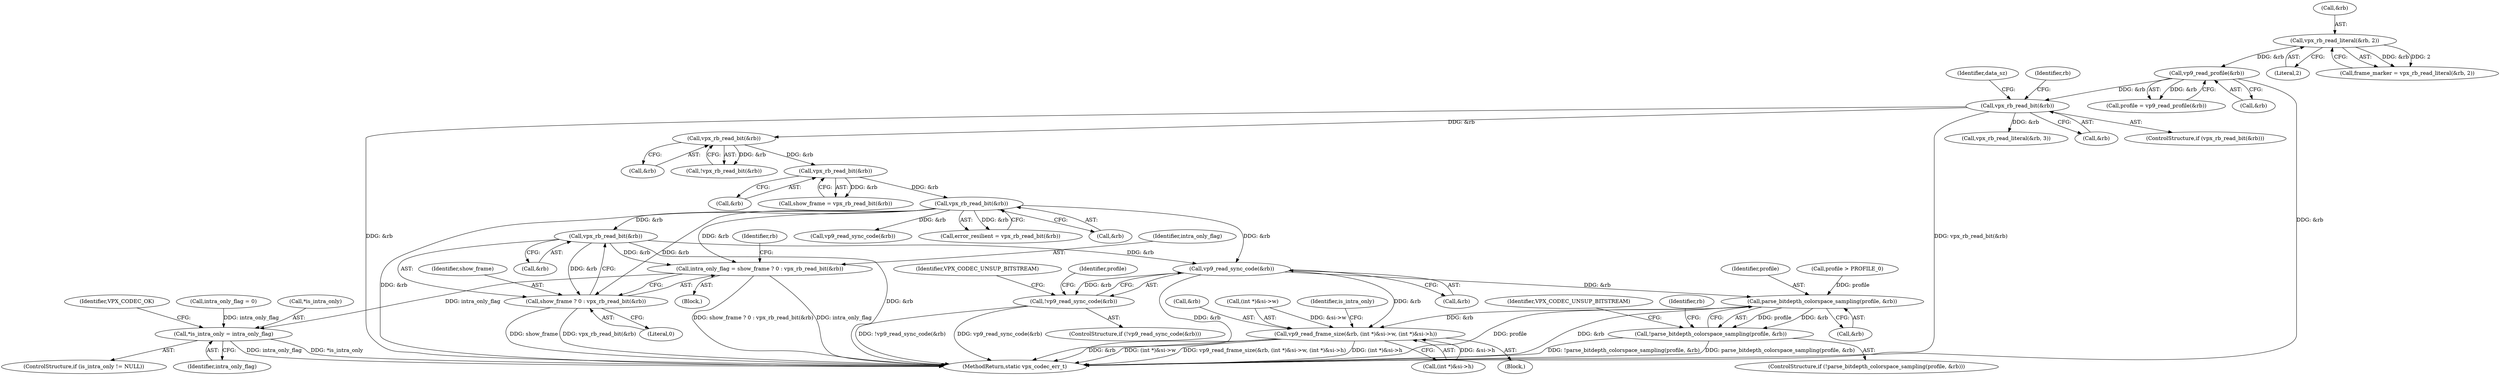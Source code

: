 digraph "0_Android_4974dcbd0289a2530df2ee2a25b5f92775df80da@API" {
"1000278" [label="(Call,vpx_rb_read_bit(&rb))"];
"1000233" [label="(Call,vpx_rb_read_bit(&rb))"];
"1000228" [label="(Call,vpx_rb_read_bit(&rb))"];
"1000223" [label="(Call,vpx_rb_read_bit(&rb))"];
"1000202" [label="(Call,vpx_rb_read_bit(&rb))"];
"1000172" [label="(Call,vp9_read_profile(&rb))"];
"1000165" [label="(Call,vpx_rb_read_literal(&rb, 2))"];
"1000273" [label="(Call,intra_only_flag = show_frame ? 0 : vpx_rb_read_bit(&rb))"];
"1000336" [label="(Call,*is_intra_only = intra_only_flag)"];
"1000275" [label="(Call,show_frame ? 0 : vpx_rb_read_bit(&rb))"];
"1000294" [label="(Call,vp9_read_sync_code(&rb))"];
"1000293" [label="(Call,!vp9_read_sync_code(&rb))"];
"1000306" [label="(Call,parse_bitdepth_colorspace_sampling(profile, &rb))"];
"1000305" [label="(Call,!parse_bitdepth_colorspace_sampling(profile, &rb))"];
"1000317" [label="(Call,vp9_read_frame_size(&rb, (int *)&si->w, (int *)&si->h))"];
"1000278" [label="(Call,vpx_rb_read_bit(&rb))"];
"1000292" [label="(ControlStructure,if (!vp9_read_sync_code(&rb)))"];
"1000279" [label="(Call,&rb)"];
"1000166" [label="(Call,&rb)"];
"1000326" [label="(Call,(int *)&si->h)"];
"1000307" [label="(Identifier,profile)"];
"1000224" [label="(Call,&rb)"];
"1000243" [label="(Call,vp9_read_sync_code(&rb))"];
"1000311" [label="(Identifier,VPX_CODEC_UNSUP_BITSTREAM)"];
"1000314" [label="(Identifier,rb)"];
"1000334" [label="(Identifier,is_intra_only)"];
"1000273" [label="(Call,intra_only_flag = show_frame ? 0 : vpx_rb_read_bit(&rb))"];
"1000294" [label="(Call,vp9_read_sync_code(&rb))"];
"1000223" [label="(Call,vpx_rb_read_bit(&rb))"];
"1000291" [label="(Block,)"];
"1000222" [label="(Call,!vpx_rb_read_bit(&rb))"];
"1000332" [label="(ControlStructure,if (is_intra_only != NULL))"];
"1000206" [label="(Call,vpx_rb_read_literal(&rb, 3))"];
"1000301" [label="(Identifier,profile)"];
"1000277" [label="(Literal,0)"];
"1000295" [label="(Call,&rb)"];
"1000165" [label="(Call,vpx_rb_read_literal(&rb, 2))"];
"1000113" [label="(Call,intra_only_flag = 0)"];
"1000305" [label="(Call,!parse_bitdepth_colorspace_sampling(profile, &rb))"];
"1000337" [label="(Call,*is_intra_only)"];
"1000214" [label="(Identifier,data_sz)"];
"1000308" [label="(Call,&rb)"];
"1000203" [label="(Call,&rb)"];
"1000298" [label="(Identifier,VPX_CODEC_UNSUP_BITSTREAM)"];
"1000320" [label="(Call,(int *)&si->w)"];
"1000300" [label="(Call,profile > PROFILE_0)"];
"1000229" [label="(Call,&rb)"];
"1000341" [label="(Identifier,VPX_CODEC_OK)"];
"1000293" [label="(Call,!vp9_read_sync_code(&rb))"];
"1000168" [label="(Literal,2)"];
"1000304" [label="(ControlStructure,if (!parse_bitdepth_colorspace_sampling(profile, &rb)))"];
"1000163" [label="(Call,frame_marker = vpx_rb_read_literal(&rb, 2))"];
"1000228" [label="(Call,vpx_rb_read_bit(&rb))"];
"1000202" [label="(Call,vpx_rb_read_bit(&rb))"];
"1000275" [label="(Call,show_frame ? 0 : vpx_rb_read_bit(&rb))"];
"1000233" [label="(Call,vpx_rb_read_bit(&rb))"];
"1000201" [label="(ControlStructure,if (vpx_rb_read_bit(&rb)))"];
"1000272" [label="(Block,)"];
"1000226" [label="(Call,show_frame = vpx_rb_read_bit(&rb))"];
"1000283" [label="(Identifier,rb)"];
"1000306" [label="(Call,parse_bitdepth_colorspace_sampling(profile, &rb))"];
"1000274" [label="(Identifier,intra_only_flag)"];
"1000170" [label="(Call,profile = vp9_read_profile(&rb))"];
"1000231" [label="(Call,error_resilient = vpx_rb_read_bit(&rb))"];
"1000276" [label="(Identifier,show_frame)"];
"1000173" [label="(Call,&rb)"];
"1000234" [label="(Call,&rb)"];
"1000339" [label="(Identifier,intra_only_flag)"];
"1000336" [label="(Call,*is_intra_only = intra_only_flag)"];
"1000317" [label="(Call,vp9_read_frame_size(&rb, (int *)&si->w, (int *)&si->h))"];
"1000172" [label="(Call,vp9_read_profile(&rb))"];
"1000208" [label="(Identifier,rb)"];
"1000342" [label="(MethodReturn,static vpx_codec_err_t)"];
"1000318" [label="(Call,&rb)"];
"1000278" -> "1000275"  [label="AST: "];
"1000278" -> "1000279"  [label="CFG: "];
"1000279" -> "1000278"  [label="AST: "];
"1000275" -> "1000278"  [label="CFG: "];
"1000278" -> "1000342"  [label="DDG: &rb"];
"1000278" -> "1000273"  [label="DDG: &rb"];
"1000278" -> "1000275"  [label="DDG: &rb"];
"1000233" -> "1000278"  [label="DDG: &rb"];
"1000278" -> "1000294"  [label="DDG: &rb"];
"1000233" -> "1000231"  [label="AST: "];
"1000233" -> "1000234"  [label="CFG: "];
"1000234" -> "1000233"  [label="AST: "];
"1000231" -> "1000233"  [label="CFG: "];
"1000233" -> "1000342"  [label="DDG: &rb"];
"1000233" -> "1000231"  [label="DDG: &rb"];
"1000228" -> "1000233"  [label="DDG: &rb"];
"1000233" -> "1000243"  [label="DDG: &rb"];
"1000233" -> "1000273"  [label="DDG: &rb"];
"1000233" -> "1000275"  [label="DDG: &rb"];
"1000233" -> "1000294"  [label="DDG: &rb"];
"1000228" -> "1000226"  [label="AST: "];
"1000228" -> "1000229"  [label="CFG: "];
"1000229" -> "1000228"  [label="AST: "];
"1000226" -> "1000228"  [label="CFG: "];
"1000228" -> "1000226"  [label="DDG: &rb"];
"1000223" -> "1000228"  [label="DDG: &rb"];
"1000223" -> "1000222"  [label="AST: "];
"1000223" -> "1000224"  [label="CFG: "];
"1000224" -> "1000223"  [label="AST: "];
"1000222" -> "1000223"  [label="CFG: "];
"1000223" -> "1000222"  [label="DDG: &rb"];
"1000202" -> "1000223"  [label="DDG: &rb"];
"1000202" -> "1000201"  [label="AST: "];
"1000202" -> "1000203"  [label="CFG: "];
"1000203" -> "1000202"  [label="AST: "];
"1000208" -> "1000202"  [label="CFG: "];
"1000214" -> "1000202"  [label="CFG: "];
"1000202" -> "1000342"  [label="DDG: &rb"];
"1000202" -> "1000342"  [label="DDG: vpx_rb_read_bit(&rb)"];
"1000172" -> "1000202"  [label="DDG: &rb"];
"1000202" -> "1000206"  [label="DDG: &rb"];
"1000172" -> "1000170"  [label="AST: "];
"1000172" -> "1000173"  [label="CFG: "];
"1000173" -> "1000172"  [label="AST: "];
"1000170" -> "1000172"  [label="CFG: "];
"1000172" -> "1000342"  [label="DDG: &rb"];
"1000172" -> "1000170"  [label="DDG: &rb"];
"1000165" -> "1000172"  [label="DDG: &rb"];
"1000165" -> "1000163"  [label="AST: "];
"1000165" -> "1000168"  [label="CFG: "];
"1000166" -> "1000165"  [label="AST: "];
"1000168" -> "1000165"  [label="AST: "];
"1000163" -> "1000165"  [label="CFG: "];
"1000165" -> "1000163"  [label="DDG: &rb"];
"1000165" -> "1000163"  [label="DDG: 2"];
"1000273" -> "1000272"  [label="AST: "];
"1000273" -> "1000275"  [label="CFG: "];
"1000274" -> "1000273"  [label="AST: "];
"1000275" -> "1000273"  [label="AST: "];
"1000283" -> "1000273"  [label="CFG: "];
"1000273" -> "1000342"  [label="DDG: show_frame ? 0 : vpx_rb_read_bit(&rb)"];
"1000273" -> "1000342"  [label="DDG: intra_only_flag"];
"1000273" -> "1000336"  [label="DDG: intra_only_flag"];
"1000336" -> "1000332"  [label="AST: "];
"1000336" -> "1000339"  [label="CFG: "];
"1000337" -> "1000336"  [label="AST: "];
"1000339" -> "1000336"  [label="AST: "];
"1000341" -> "1000336"  [label="CFG: "];
"1000336" -> "1000342"  [label="DDG: intra_only_flag"];
"1000336" -> "1000342"  [label="DDG: *is_intra_only"];
"1000113" -> "1000336"  [label="DDG: intra_only_flag"];
"1000275" -> "1000277"  [label="CFG: "];
"1000276" -> "1000275"  [label="AST: "];
"1000277" -> "1000275"  [label="AST: "];
"1000275" -> "1000342"  [label="DDG: vpx_rb_read_bit(&rb)"];
"1000275" -> "1000342"  [label="DDG: show_frame"];
"1000294" -> "1000293"  [label="AST: "];
"1000294" -> "1000295"  [label="CFG: "];
"1000295" -> "1000294"  [label="AST: "];
"1000293" -> "1000294"  [label="CFG: "];
"1000294" -> "1000342"  [label="DDG: &rb"];
"1000294" -> "1000293"  [label="DDG: &rb"];
"1000294" -> "1000306"  [label="DDG: &rb"];
"1000294" -> "1000317"  [label="DDG: &rb"];
"1000293" -> "1000292"  [label="AST: "];
"1000298" -> "1000293"  [label="CFG: "];
"1000301" -> "1000293"  [label="CFG: "];
"1000293" -> "1000342"  [label="DDG: !vp9_read_sync_code(&rb)"];
"1000293" -> "1000342"  [label="DDG: vp9_read_sync_code(&rb)"];
"1000306" -> "1000305"  [label="AST: "];
"1000306" -> "1000308"  [label="CFG: "];
"1000307" -> "1000306"  [label="AST: "];
"1000308" -> "1000306"  [label="AST: "];
"1000305" -> "1000306"  [label="CFG: "];
"1000306" -> "1000342"  [label="DDG: profile"];
"1000306" -> "1000342"  [label="DDG: &rb"];
"1000306" -> "1000305"  [label="DDG: profile"];
"1000306" -> "1000305"  [label="DDG: &rb"];
"1000300" -> "1000306"  [label="DDG: profile"];
"1000306" -> "1000317"  [label="DDG: &rb"];
"1000305" -> "1000304"  [label="AST: "];
"1000311" -> "1000305"  [label="CFG: "];
"1000314" -> "1000305"  [label="CFG: "];
"1000305" -> "1000342"  [label="DDG: !parse_bitdepth_colorspace_sampling(profile, &rb)"];
"1000305" -> "1000342"  [label="DDG: parse_bitdepth_colorspace_sampling(profile, &rb)"];
"1000317" -> "1000291"  [label="AST: "];
"1000317" -> "1000326"  [label="CFG: "];
"1000318" -> "1000317"  [label="AST: "];
"1000320" -> "1000317"  [label="AST: "];
"1000326" -> "1000317"  [label="AST: "];
"1000334" -> "1000317"  [label="CFG: "];
"1000317" -> "1000342"  [label="DDG: (int *)&si->h"];
"1000317" -> "1000342"  [label="DDG: &rb"];
"1000317" -> "1000342"  [label="DDG: (int *)&si->w"];
"1000317" -> "1000342"  [label="DDG: vp9_read_frame_size(&rb, (int *)&si->w, (int *)&si->h)"];
"1000320" -> "1000317"  [label="DDG: &si->w"];
"1000326" -> "1000317"  [label="DDG: &si->h"];
}
